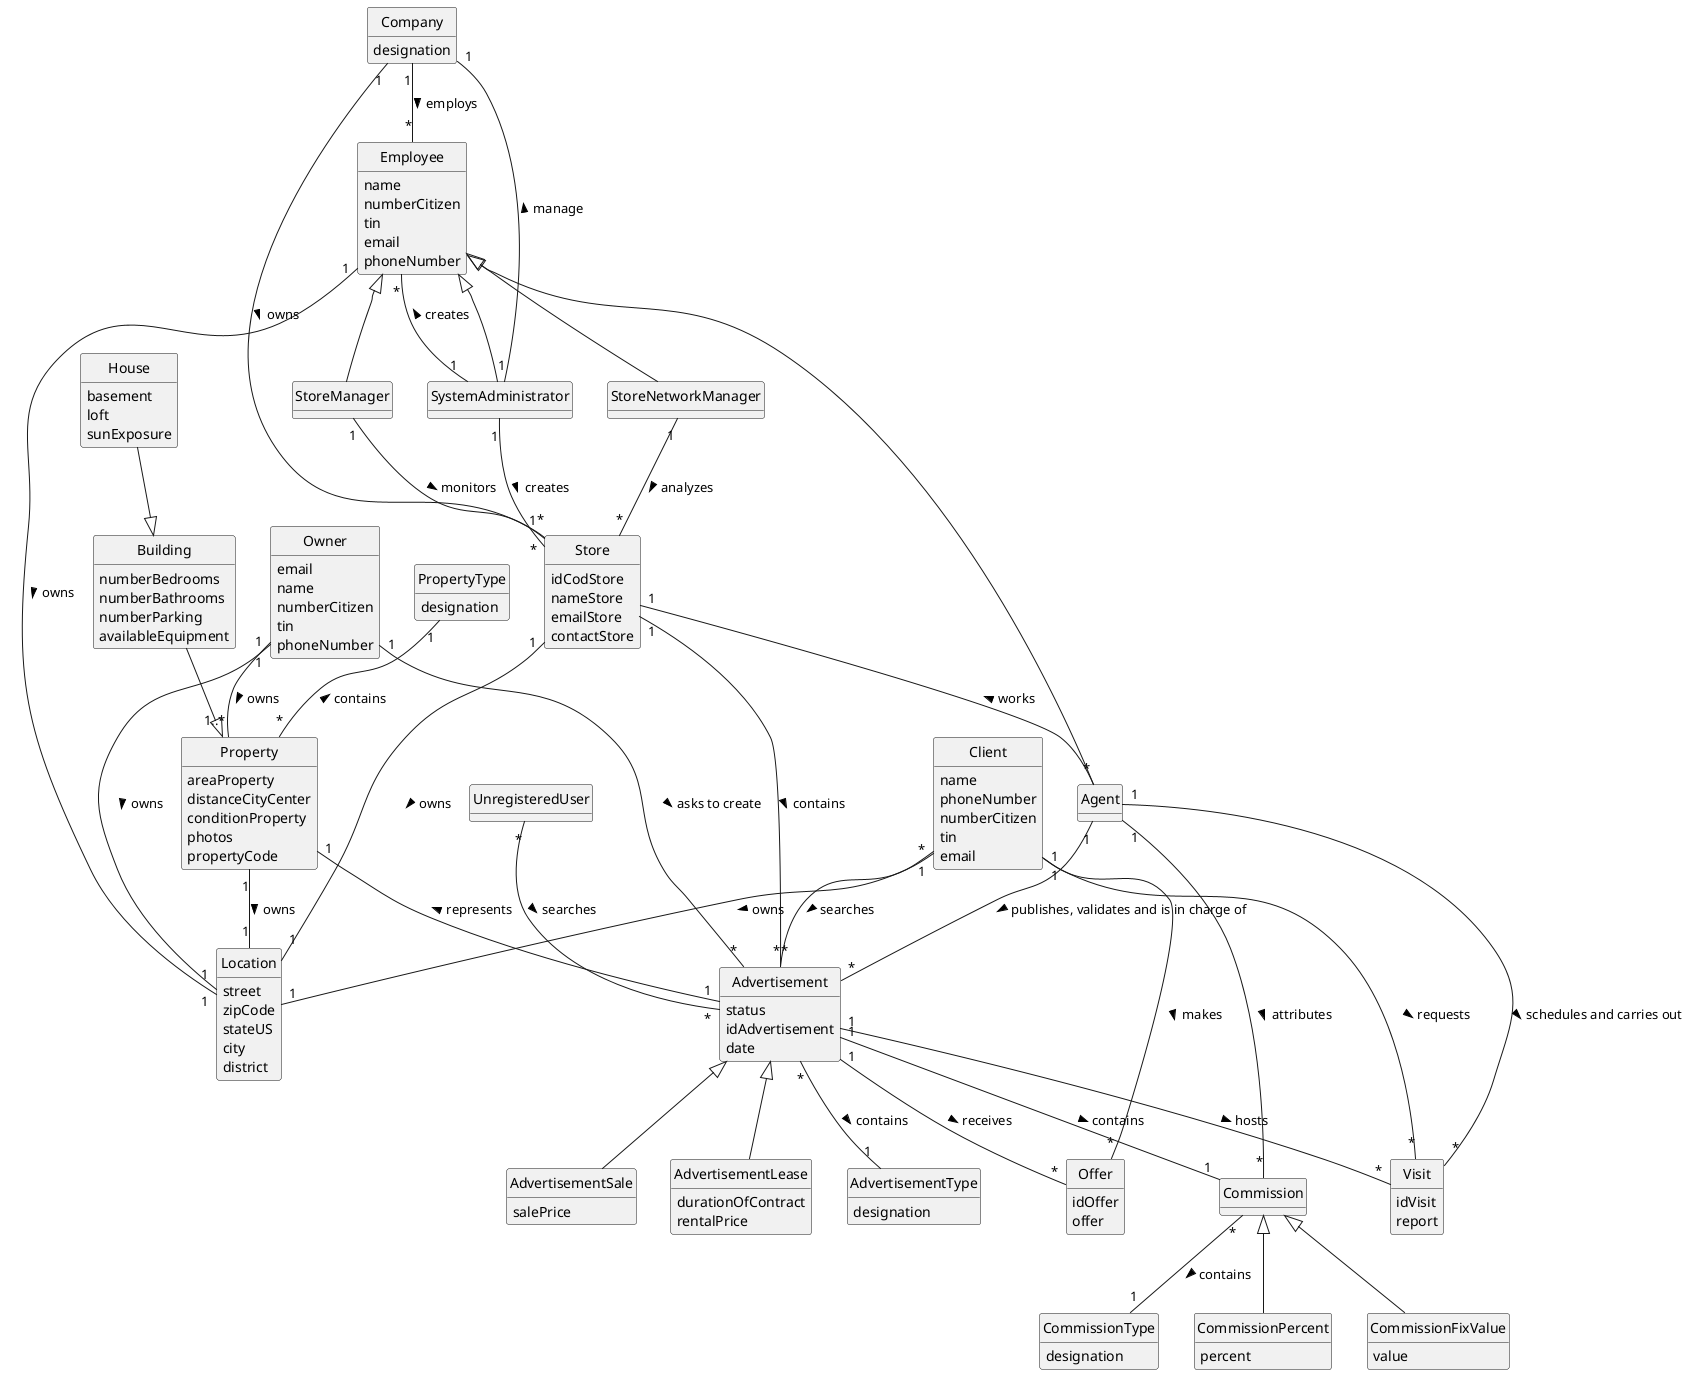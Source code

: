 @startuml
'https://plantuml.com/class-diagram
skinparam monochrome true
skinparam packageStyle rectangle
skinparam shadowing false
hide circle
hide methods


class Employee{
    name
    numberCitizen
    tin
    email
    phoneNumber
}

class Client {
    name
    phoneNumber
    numberCitizen
    tin
    email
}

class Owner {
    email
    name
    numberCitizen
    tin
    phoneNumber
}

class Agent

class Advertisement {
    status
    idAdvertisement
    date
}

class AdvertisementSale {
    salePrice
}

class AdvertisementLease {
    durationOfContract
    rentalPrice

}

class AdvertisementType {
    designation
}

class PropertyType{
    designation
}

class Property{
    areaProperty
    distanceCityCenter
    conditionProperty
    photos
    propertyCode
}

class House {
    basement
    loft
    sunExposure
}

class Building{
    numberBedrooms
    numberBathrooms
    numberParking
    availableEquipment
}


class Store{
    idCodStore
    nameStore
    emailStore
    contactStore
}

class Visit{
    idVisit
    report
}

class Location {
    street
    zipCode
    stateUS
    city
    district
}

class StoreManager {
}

class StoreNetworkManager {
}

class Offer{
    idOffer
    offer
}

class SystemAdministrator{
}

class UnregisteredUser

class Company{
    designation
}

class Commission{

}
class CommissionType{
    designation
}
class CommissionPercent{
    percent
}
class CommissionFixValue{
    value
}


Owner "1" -- "1..*" Property: owns >
Agent "1" -- "*" Advertisement: publishes, validates and is in charge of >
House --|> Building

Building --|> Property
Store "1" -- "*" Agent: works <
StoreManager "1" -- "1" Store:  monitors >
Property "1" -- "1" Location: owns >
StoreNetworkManager "1" -- "*" Store:  analyzes >
Employee <|-- Agent
Employee <|-- StoreManager
Employee <|-- StoreNetworkManager
Advertisement"1" -- "*"Offer: receives >
Client"1" -- "*"Offer: makes >
Store"1" -- "1"Location: owns >
Advertisement "1" -- "*" Visit: hosts >
Client "1" -- "*" Visit: requests >
Agent "1" -- "*" Visit: schedules and carries out >
Property "1" - "1" Advertisement: represents <
Client "1" -- "1" Location: owns >
Employee "1" -- "1" Location: owns >
Owner "1" -- "1" Location: owns >
Store "1" -- "*" Advertisement: contains >
UnregisteredUser "*" -- "*" Advertisement: searches >
SystemAdministrator "1" -- "*" Store: creates >
SystemAdministrator "1" -- "*" Employee: creates >
Client "*" -- "*" Advertisement: searches >
Employee <|-- SystemAdministrator
Owner "1" - "*" Advertisement: asks to create >
PropertyType "1" -- "*" Property: contains <
Advertisement <|-- AdvertisementSale
Advertisement <|-- AdvertisementLease
Advertisement "*" -- "1" AdvertisementType: contains >
Company "1" -- "*" Store: owns >
Company "1" -- "*" Employee: employs >
Company "1" -- "1" SystemAdministrator:manage <
Commission <|-- CommissionFixValue
Commission <|-- CommissionPercent
Commission "*" -- "1" CommissionType: contains >
Advertisement "1" -- "1" Commission: contains >
Agent "1" -- "*" Commission: attributes >

@enduml